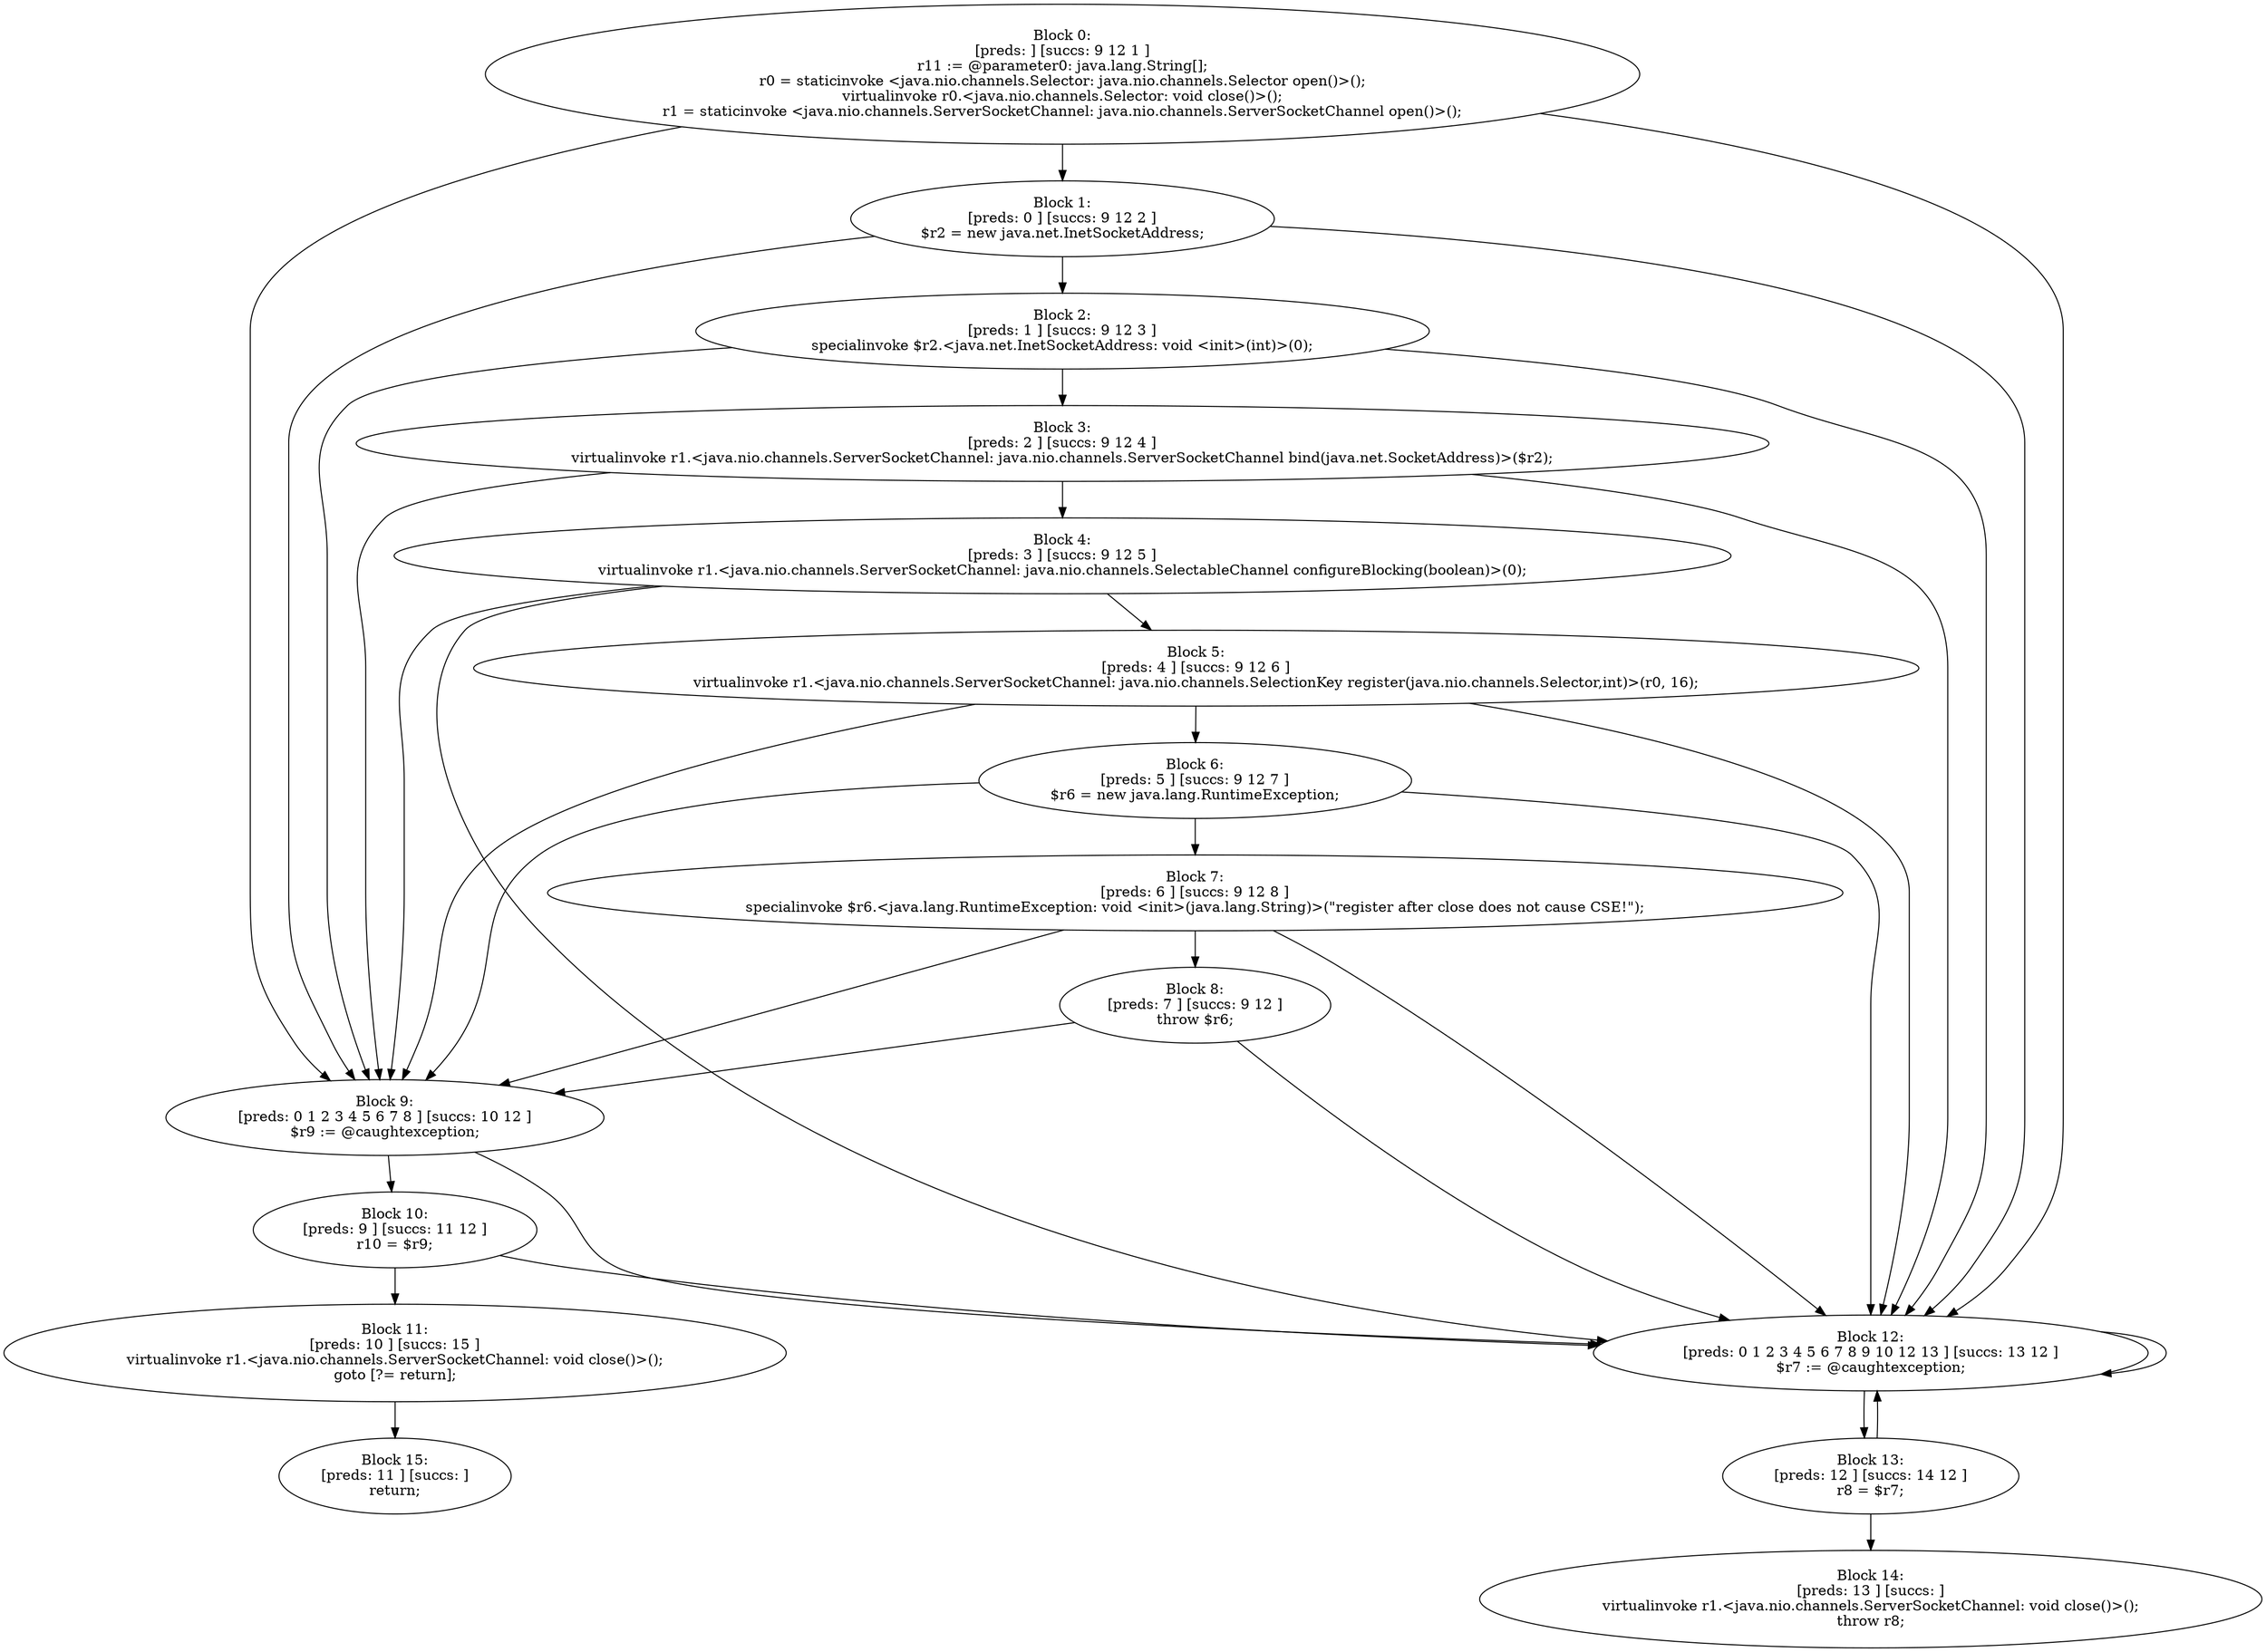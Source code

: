 digraph "unitGraph" {
    "Block 0:
[preds: ] [succs: 9 12 1 ]
r11 := @parameter0: java.lang.String[];
r0 = staticinvoke <java.nio.channels.Selector: java.nio.channels.Selector open()>();
virtualinvoke r0.<java.nio.channels.Selector: void close()>();
r1 = staticinvoke <java.nio.channels.ServerSocketChannel: java.nio.channels.ServerSocketChannel open()>();
"
    "Block 1:
[preds: 0 ] [succs: 9 12 2 ]
$r2 = new java.net.InetSocketAddress;
"
    "Block 2:
[preds: 1 ] [succs: 9 12 3 ]
specialinvoke $r2.<java.net.InetSocketAddress: void <init>(int)>(0);
"
    "Block 3:
[preds: 2 ] [succs: 9 12 4 ]
virtualinvoke r1.<java.nio.channels.ServerSocketChannel: java.nio.channels.ServerSocketChannel bind(java.net.SocketAddress)>($r2);
"
    "Block 4:
[preds: 3 ] [succs: 9 12 5 ]
virtualinvoke r1.<java.nio.channels.ServerSocketChannel: java.nio.channels.SelectableChannel configureBlocking(boolean)>(0);
"
    "Block 5:
[preds: 4 ] [succs: 9 12 6 ]
virtualinvoke r1.<java.nio.channels.ServerSocketChannel: java.nio.channels.SelectionKey register(java.nio.channels.Selector,int)>(r0, 16);
"
    "Block 6:
[preds: 5 ] [succs: 9 12 7 ]
$r6 = new java.lang.RuntimeException;
"
    "Block 7:
[preds: 6 ] [succs: 9 12 8 ]
specialinvoke $r6.<java.lang.RuntimeException: void <init>(java.lang.String)>(\"register after close does not cause CSE!\");
"
    "Block 8:
[preds: 7 ] [succs: 9 12 ]
throw $r6;
"
    "Block 9:
[preds: 0 1 2 3 4 5 6 7 8 ] [succs: 10 12 ]
$r9 := @caughtexception;
"
    "Block 10:
[preds: 9 ] [succs: 11 12 ]
r10 = $r9;
"
    "Block 11:
[preds: 10 ] [succs: 15 ]
virtualinvoke r1.<java.nio.channels.ServerSocketChannel: void close()>();
goto [?= return];
"
    "Block 12:
[preds: 0 1 2 3 4 5 6 7 8 9 10 12 13 ] [succs: 13 12 ]
$r7 := @caughtexception;
"
    "Block 13:
[preds: 12 ] [succs: 14 12 ]
r8 = $r7;
"
    "Block 14:
[preds: 13 ] [succs: ]
virtualinvoke r1.<java.nio.channels.ServerSocketChannel: void close()>();
throw r8;
"
    "Block 15:
[preds: 11 ] [succs: ]
return;
"
    "Block 0:
[preds: ] [succs: 9 12 1 ]
r11 := @parameter0: java.lang.String[];
r0 = staticinvoke <java.nio.channels.Selector: java.nio.channels.Selector open()>();
virtualinvoke r0.<java.nio.channels.Selector: void close()>();
r1 = staticinvoke <java.nio.channels.ServerSocketChannel: java.nio.channels.ServerSocketChannel open()>();
"->"Block 9:
[preds: 0 1 2 3 4 5 6 7 8 ] [succs: 10 12 ]
$r9 := @caughtexception;
";
    "Block 0:
[preds: ] [succs: 9 12 1 ]
r11 := @parameter0: java.lang.String[];
r0 = staticinvoke <java.nio.channels.Selector: java.nio.channels.Selector open()>();
virtualinvoke r0.<java.nio.channels.Selector: void close()>();
r1 = staticinvoke <java.nio.channels.ServerSocketChannel: java.nio.channels.ServerSocketChannel open()>();
"->"Block 12:
[preds: 0 1 2 3 4 5 6 7 8 9 10 12 13 ] [succs: 13 12 ]
$r7 := @caughtexception;
";
    "Block 0:
[preds: ] [succs: 9 12 1 ]
r11 := @parameter0: java.lang.String[];
r0 = staticinvoke <java.nio.channels.Selector: java.nio.channels.Selector open()>();
virtualinvoke r0.<java.nio.channels.Selector: void close()>();
r1 = staticinvoke <java.nio.channels.ServerSocketChannel: java.nio.channels.ServerSocketChannel open()>();
"->"Block 1:
[preds: 0 ] [succs: 9 12 2 ]
$r2 = new java.net.InetSocketAddress;
";
    "Block 1:
[preds: 0 ] [succs: 9 12 2 ]
$r2 = new java.net.InetSocketAddress;
"->"Block 9:
[preds: 0 1 2 3 4 5 6 7 8 ] [succs: 10 12 ]
$r9 := @caughtexception;
";
    "Block 1:
[preds: 0 ] [succs: 9 12 2 ]
$r2 = new java.net.InetSocketAddress;
"->"Block 12:
[preds: 0 1 2 3 4 5 6 7 8 9 10 12 13 ] [succs: 13 12 ]
$r7 := @caughtexception;
";
    "Block 1:
[preds: 0 ] [succs: 9 12 2 ]
$r2 = new java.net.InetSocketAddress;
"->"Block 2:
[preds: 1 ] [succs: 9 12 3 ]
specialinvoke $r2.<java.net.InetSocketAddress: void <init>(int)>(0);
";
    "Block 2:
[preds: 1 ] [succs: 9 12 3 ]
specialinvoke $r2.<java.net.InetSocketAddress: void <init>(int)>(0);
"->"Block 9:
[preds: 0 1 2 3 4 5 6 7 8 ] [succs: 10 12 ]
$r9 := @caughtexception;
";
    "Block 2:
[preds: 1 ] [succs: 9 12 3 ]
specialinvoke $r2.<java.net.InetSocketAddress: void <init>(int)>(0);
"->"Block 12:
[preds: 0 1 2 3 4 5 6 7 8 9 10 12 13 ] [succs: 13 12 ]
$r7 := @caughtexception;
";
    "Block 2:
[preds: 1 ] [succs: 9 12 3 ]
specialinvoke $r2.<java.net.InetSocketAddress: void <init>(int)>(0);
"->"Block 3:
[preds: 2 ] [succs: 9 12 4 ]
virtualinvoke r1.<java.nio.channels.ServerSocketChannel: java.nio.channels.ServerSocketChannel bind(java.net.SocketAddress)>($r2);
";
    "Block 3:
[preds: 2 ] [succs: 9 12 4 ]
virtualinvoke r1.<java.nio.channels.ServerSocketChannel: java.nio.channels.ServerSocketChannel bind(java.net.SocketAddress)>($r2);
"->"Block 9:
[preds: 0 1 2 3 4 5 6 7 8 ] [succs: 10 12 ]
$r9 := @caughtexception;
";
    "Block 3:
[preds: 2 ] [succs: 9 12 4 ]
virtualinvoke r1.<java.nio.channels.ServerSocketChannel: java.nio.channels.ServerSocketChannel bind(java.net.SocketAddress)>($r2);
"->"Block 12:
[preds: 0 1 2 3 4 5 6 7 8 9 10 12 13 ] [succs: 13 12 ]
$r7 := @caughtexception;
";
    "Block 3:
[preds: 2 ] [succs: 9 12 4 ]
virtualinvoke r1.<java.nio.channels.ServerSocketChannel: java.nio.channels.ServerSocketChannel bind(java.net.SocketAddress)>($r2);
"->"Block 4:
[preds: 3 ] [succs: 9 12 5 ]
virtualinvoke r1.<java.nio.channels.ServerSocketChannel: java.nio.channels.SelectableChannel configureBlocking(boolean)>(0);
";
    "Block 4:
[preds: 3 ] [succs: 9 12 5 ]
virtualinvoke r1.<java.nio.channels.ServerSocketChannel: java.nio.channels.SelectableChannel configureBlocking(boolean)>(0);
"->"Block 9:
[preds: 0 1 2 3 4 5 6 7 8 ] [succs: 10 12 ]
$r9 := @caughtexception;
";
    "Block 4:
[preds: 3 ] [succs: 9 12 5 ]
virtualinvoke r1.<java.nio.channels.ServerSocketChannel: java.nio.channels.SelectableChannel configureBlocking(boolean)>(0);
"->"Block 12:
[preds: 0 1 2 3 4 5 6 7 8 9 10 12 13 ] [succs: 13 12 ]
$r7 := @caughtexception;
";
    "Block 4:
[preds: 3 ] [succs: 9 12 5 ]
virtualinvoke r1.<java.nio.channels.ServerSocketChannel: java.nio.channels.SelectableChannel configureBlocking(boolean)>(0);
"->"Block 5:
[preds: 4 ] [succs: 9 12 6 ]
virtualinvoke r1.<java.nio.channels.ServerSocketChannel: java.nio.channels.SelectionKey register(java.nio.channels.Selector,int)>(r0, 16);
";
    "Block 5:
[preds: 4 ] [succs: 9 12 6 ]
virtualinvoke r1.<java.nio.channels.ServerSocketChannel: java.nio.channels.SelectionKey register(java.nio.channels.Selector,int)>(r0, 16);
"->"Block 9:
[preds: 0 1 2 3 4 5 6 7 8 ] [succs: 10 12 ]
$r9 := @caughtexception;
";
    "Block 5:
[preds: 4 ] [succs: 9 12 6 ]
virtualinvoke r1.<java.nio.channels.ServerSocketChannel: java.nio.channels.SelectionKey register(java.nio.channels.Selector,int)>(r0, 16);
"->"Block 12:
[preds: 0 1 2 3 4 5 6 7 8 9 10 12 13 ] [succs: 13 12 ]
$r7 := @caughtexception;
";
    "Block 5:
[preds: 4 ] [succs: 9 12 6 ]
virtualinvoke r1.<java.nio.channels.ServerSocketChannel: java.nio.channels.SelectionKey register(java.nio.channels.Selector,int)>(r0, 16);
"->"Block 6:
[preds: 5 ] [succs: 9 12 7 ]
$r6 = new java.lang.RuntimeException;
";
    "Block 6:
[preds: 5 ] [succs: 9 12 7 ]
$r6 = new java.lang.RuntimeException;
"->"Block 9:
[preds: 0 1 2 3 4 5 6 7 8 ] [succs: 10 12 ]
$r9 := @caughtexception;
";
    "Block 6:
[preds: 5 ] [succs: 9 12 7 ]
$r6 = new java.lang.RuntimeException;
"->"Block 12:
[preds: 0 1 2 3 4 5 6 7 8 9 10 12 13 ] [succs: 13 12 ]
$r7 := @caughtexception;
";
    "Block 6:
[preds: 5 ] [succs: 9 12 7 ]
$r6 = new java.lang.RuntimeException;
"->"Block 7:
[preds: 6 ] [succs: 9 12 8 ]
specialinvoke $r6.<java.lang.RuntimeException: void <init>(java.lang.String)>(\"register after close does not cause CSE!\");
";
    "Block 7:
[preds: 6 ] [succs: 9 12 8 ]
specialinvoke $r6.<java.lang.RuntimeException: void <init>(java.lang.String)>(\"register after close does not cause CSE!\");
"->"Block 9:
[preds: 0 1 2 3 4 5 6 7 8 ] [succs: 10 12 ]
$r9 := @caughtexception;
";
    "Block 7:
[preds: 6 ] [succs: 9 12 8 ]
specialinvoke $r6.<java.lang.RuntimeException: void <init>(java.lang.String)>(\"register after close does not cause CSE!\");
"->"Block 12:
[preds: 0 1 2 3 4 5 6 7 8 9 10 12 13 ] [succs: 13 12 ]
$r7 := @caughtexception;
";
    "Block 7:
[preds: 6 ] [succs: 9 12 8 ]
specialinvoke $r6.<java.lang.RuntimeException: void <init>(java.lang.String)>(\"register after close does not cause CSE!\");
"->"Block 8:
[preds: 7 ] [succs: 9 12 ]
throw $r6;
";
    "Block 8:
[preds: 7 ] [succs: 9 12 ]
throw $r6;
"->"Block 9:
[preds: 0 1 2 3 4 5 6 7 8 ] [succs: 10 12 ]
$r9 := @caughtexception;
";
    "Block 8:
[preds: 7 ] [succs: 9 12 ]
throw $r6;
"->"Block 12:
[preds: 0 1 2 3 4 5 6 7 8 9 10 12 13 ] [succs: 13 12 ]
$r7 := @caughtexception;
";
    "Block 9:
[preds: 0 1 2 3 4 5 6 7 8 ] [succs: 10 12 ]
$r9 := @caughtexception;
"->"Block 10:
[preds: 9 ] [succs: 11 12 ]
r10 = $r9;
";
    "Block 9:
[preds: 0 1 2 3 4 5 6 7 8 ] [succs: 10 12 ]
$r9 := @caughtexception;
"->"Block 12:
[preds: 0 1 2 3 4 5 6 7 8 9 10 12 13 ] [succs: 13 12 ]
$r7 := @caughtexception;
";
    "Block 10:
[preds: 9 ] [succs: 11 12 ]
r10 = $r9;
"->"Block 11:
[preds: 10 ] [succs: 15 ]
virtualinvoke r1.<java.nio.channels.ServerSocketChannel: void close()>();
goto [?= return];
";
    "Block 10:
[preds: 9 ] [succs: 11 12 ]
r10 = $r9;
"->"Block 12:
[preds: 0 1 2 3 4 5 6 7 8 9 10 12 13 ] [succs: 13 12 ]
$r7 := @caughtexception;
";
    "Block 11:
[preds: 10 ] [succs: 15 ]
virtualinvoke r1.<java.nio.channels.ServerSocketChannel: void close()>();
goto [?= return];
"->"Block 15:
[preds: 11 ] [succs: ]
return;
";
    "Block 12:
[preds: 0 1 2 3 4 5 6 7 8 9 10 12 13 ] [succs: 13 12 ]
$r7 := @caughtexception;
"->"Block 13:
[preds: 12 ] [succs: 14 12 ]
r8 = $r7;
";
    "Block 12:
[preds: 0 1 2 3 4 5 6 7 8 9 10 12 13 ] [succs: 13 12 ]
$r7 := @caughtexception;
"->"Block 12:
[preds: 0 1 2 3 4 5 6 7 8 9 10 12 13 ] [succs: 13 12 ]
$r7 := @caughtexception;
";
    "Block 13:
[preds: 12 ] [succs: 14 12 ]
r8 = $r7;
"->"Block 14:
[preds: 13 ] [succs: ]
virtualinvoke r1.<java.nio.channels.ServerSocketChannel: void close()>();
throw r8;
";
    "Block 13:
[preds: 12 ] [succs: 14 12 ]
r8 = $r7;
"->"Block 12:
[preds: 0 1 2 3 4 5 6 7 8 9 10 12 13 ] [succs: 13 12 ]
$r7 := @caughtexception;
";
}

